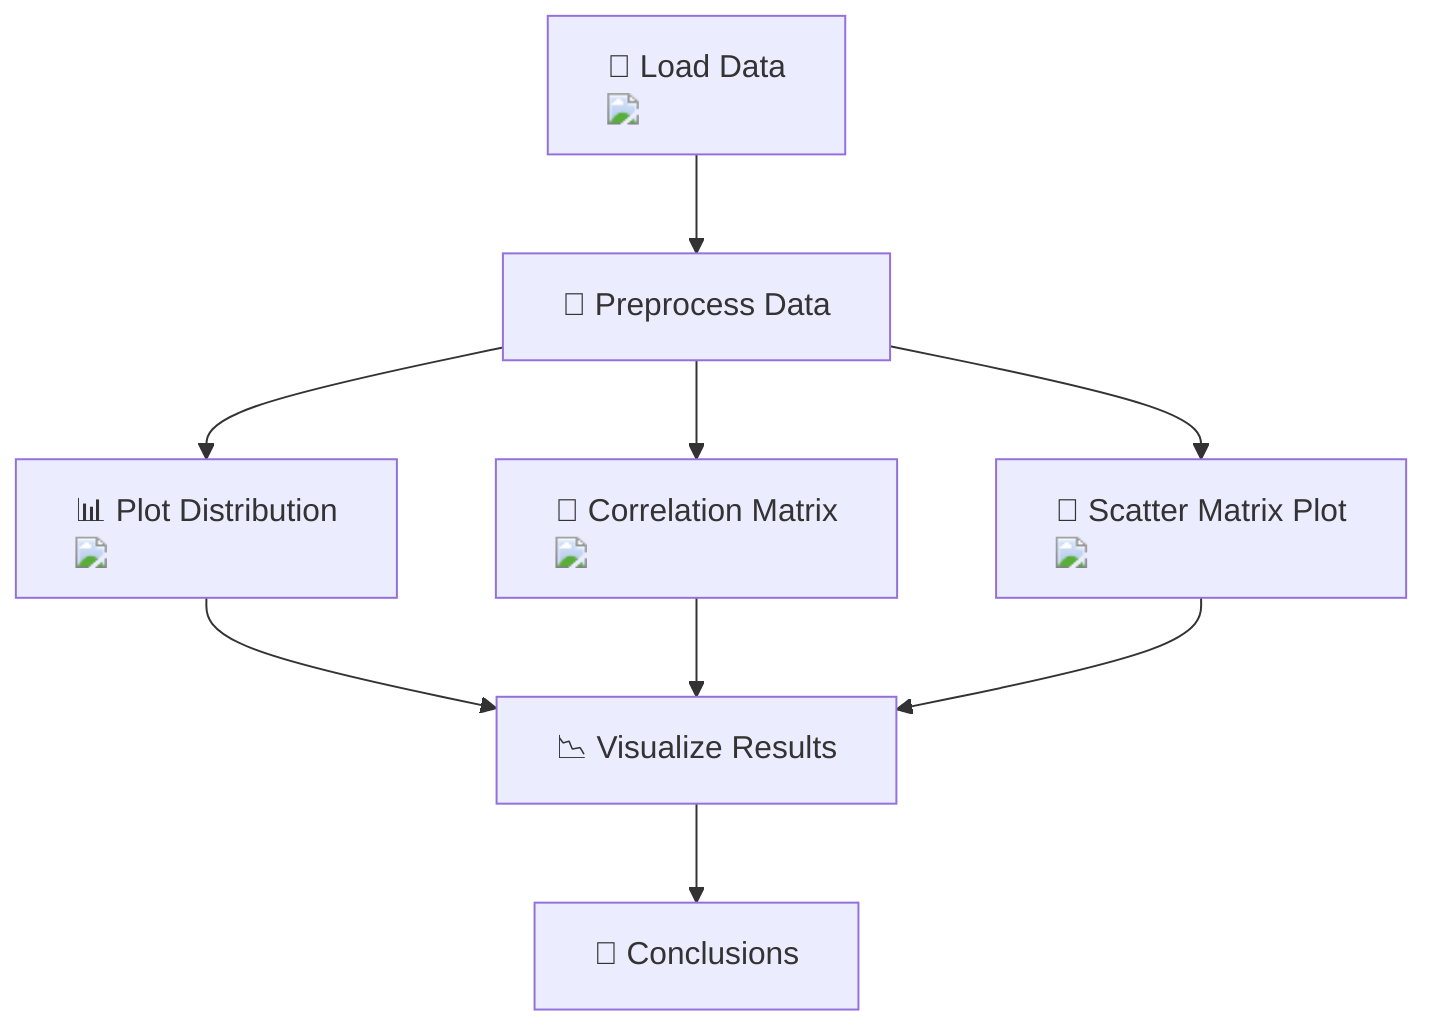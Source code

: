 flowchart TD
    A["🔄 Load Data <img src='icons/file.svg' />"] --> B["🧪 Preprocess Data"]
    B --> C["📊 Plot Distribution <img src='dummy_plots/hist_template.svg' />"]
    B --> D["🧩 Correlation Matrix <img src='dummy_plots/scatter_plot_template.svg' />"]
    B --> E["🔄 Scatter Matrix Plot <img src='dummy_plots/scatter_plot_template.svg' />"]
    C --> F["📉 Visualize Results"]
    D --> F
    E --> F
    F --> G["🎉 Conclusions"]